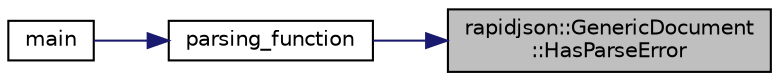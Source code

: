 digraph "rapidjson::GenericDocument::HasParseError"
{
 // INTERACTIVE_SVG=YES
 // LATEX_PDF_SIZE
  edge [fontname="Helvetica",fontsize="10",labelfontname="Helvetica",labelfontsize="10"];
  node [fontname="Helvetica",fontsize="10",shape=record];
  rankdir="RL";
  Node29 [label="rapidjson::GenericDocument\l::HasParseError",height=0.2,width=0.4,color="black", fillcolor="grey75", style="filled", fontcolor="black",tooltip="Whether a parse error has occurred in the last parsing."];
  Node29 -> Node30 [dir="back",color="midnightblue",fontsize="10",style="solid",fontname="Helvetica"];
  Node30 [label="parsing_function",height=0.2,width=0.4,color="black", fillcolor="white", style="filled",URL="$train-_a-wear__server_8cpp.html#acdb6c6606c64b3a5b7b952f030fb5b4e",tooltip=" "];
  Node30 -> Node31 [dir="back",color="midnightblue",fontsize="10",style="solid",fontname="Helvetica"];
  Node31 [label="main",height=0.2,width=0.4,color="black", fillcolor="white", style="filled",URL="$train-_a-wear__server_8cpp.html#a840291bc02cba5474a4cb46a9b9566fe",tooltip=" "];
}
